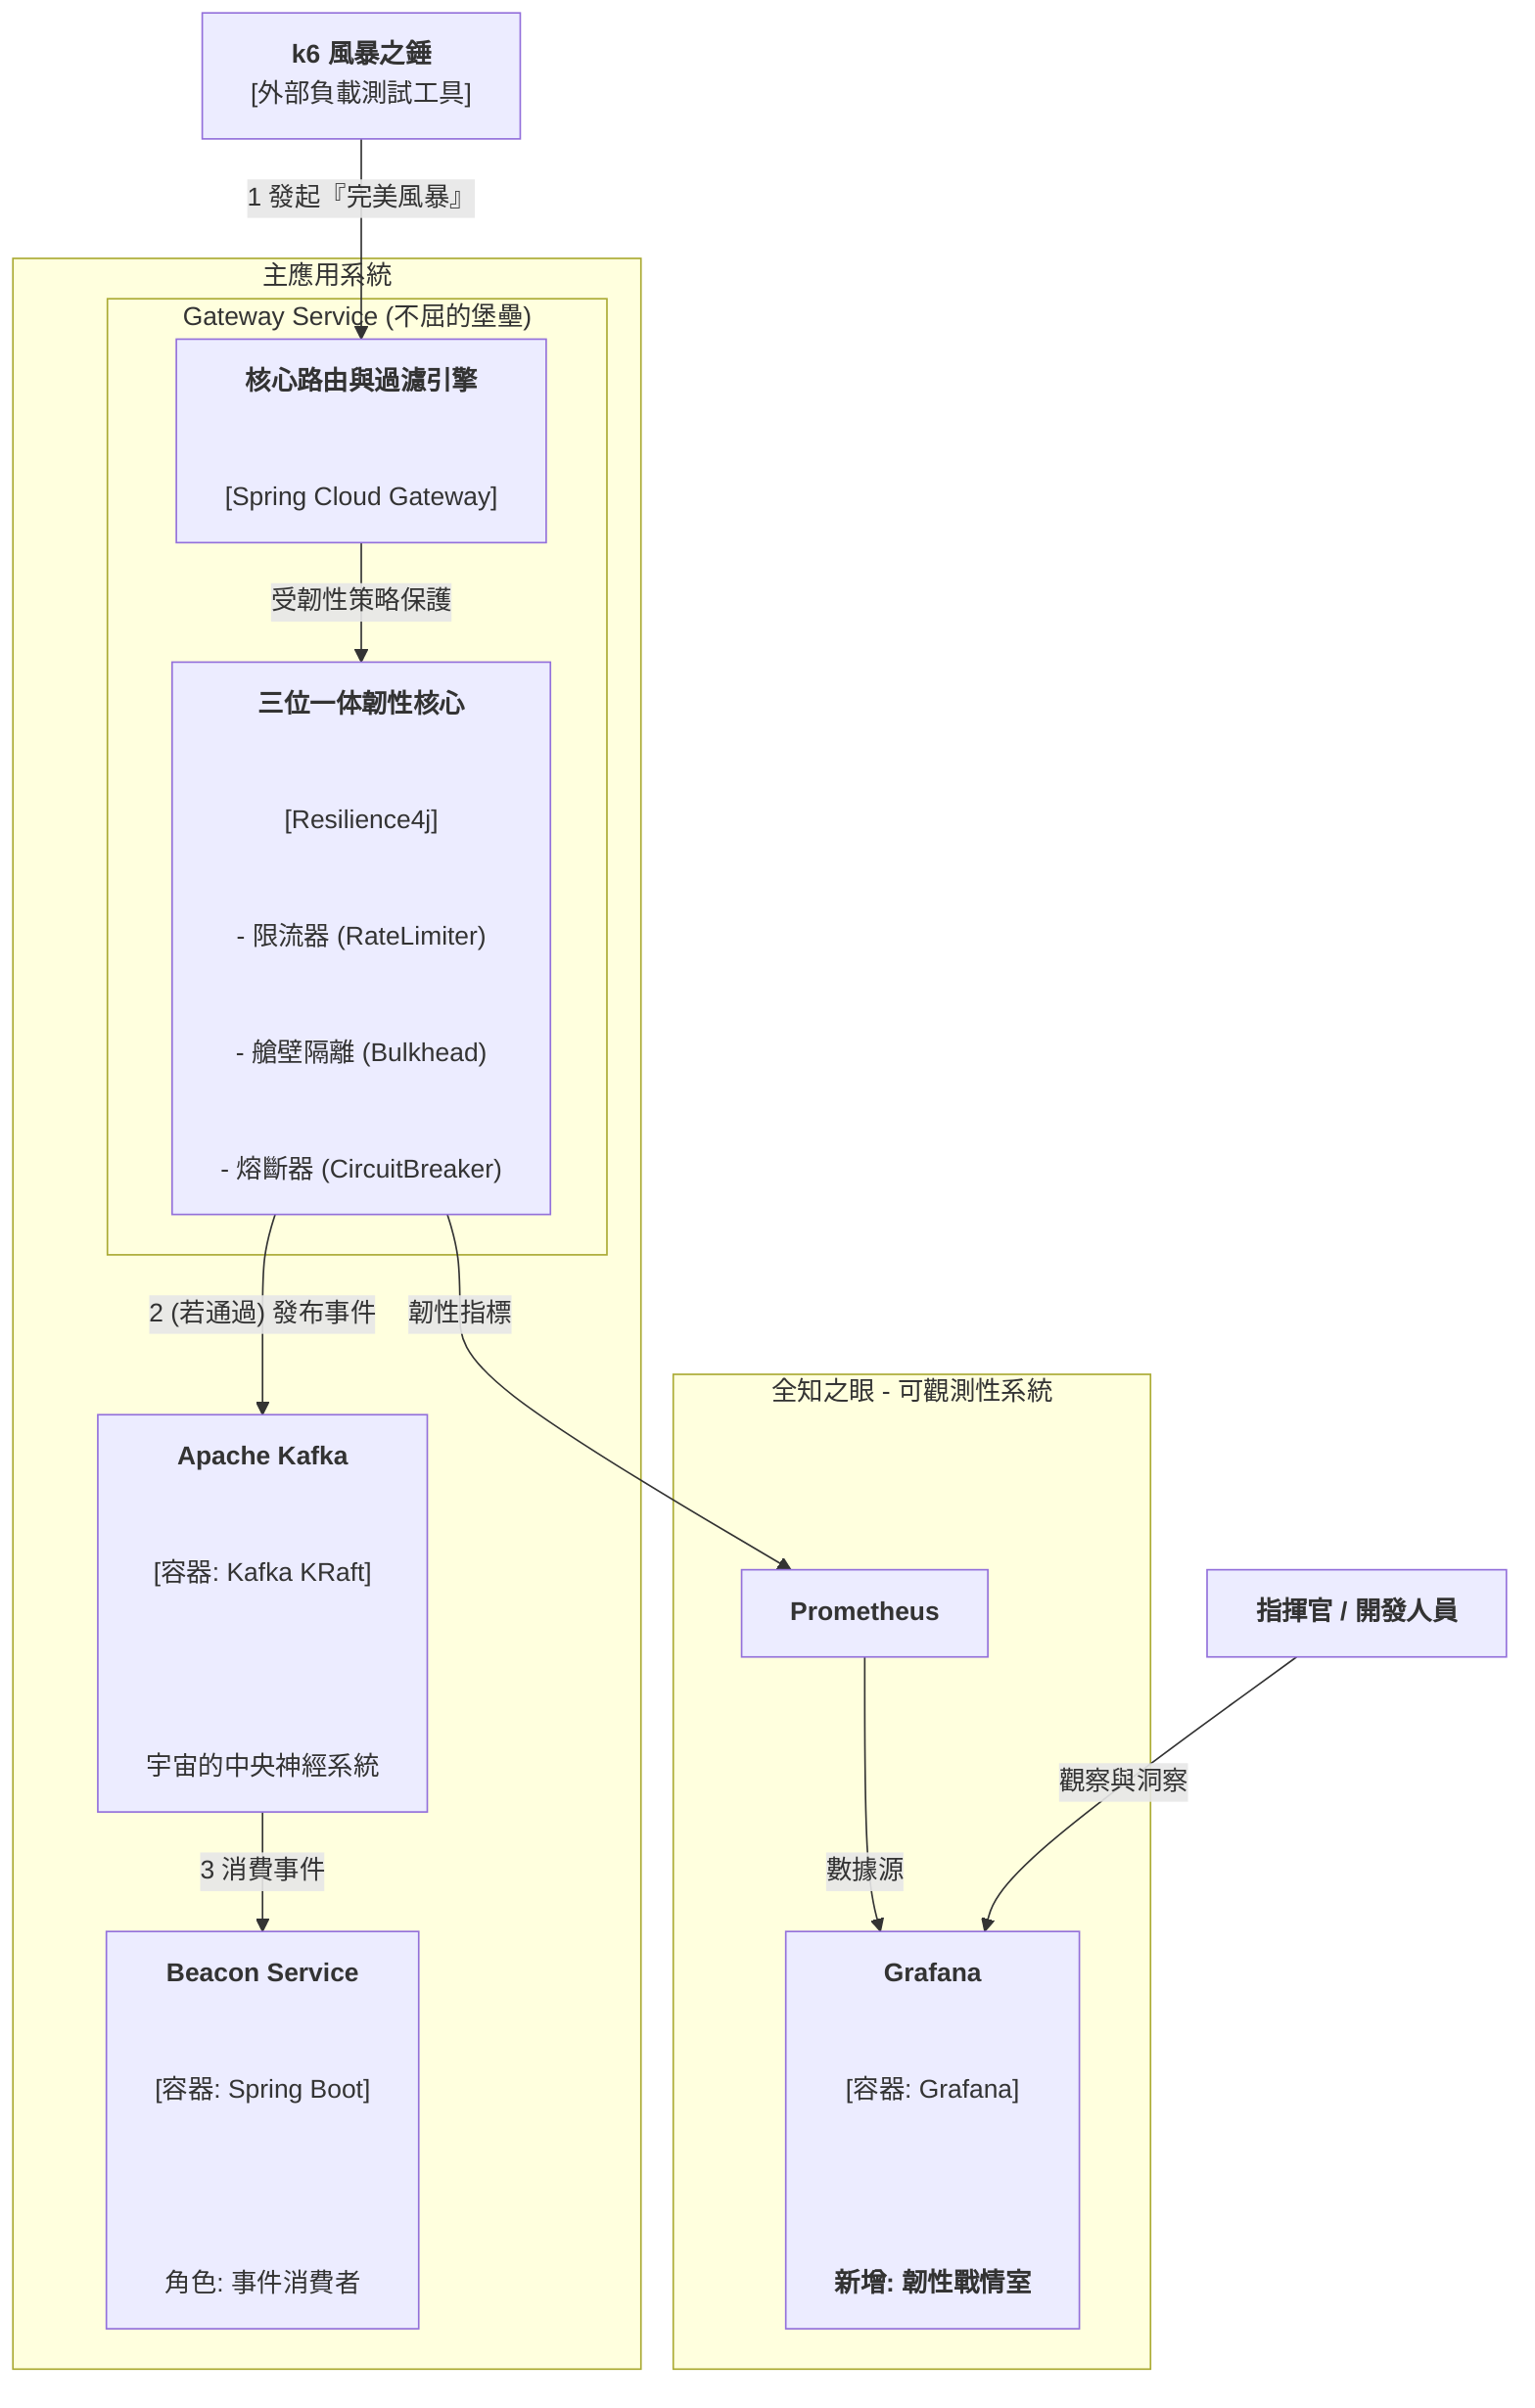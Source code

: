 graph TD
    %% C2 - Container Diagram for Act IV: The Unyielding Citadel
    %% Version 4.0 - Tactical Upgrade

    A["<b>指揮官 / 開發人員</b>"]
    Ext_Storm["<b>k6 風暴之錘</b><br>[外部負載測試工具]"]

    subgraph "主應用系統"
        direction LR
        
        subgraph "Gateway Service (不屈的堡壘)"
            direction TB
            C1_Core["
                <b>核心路由與過濾引擎</b>
                <br>
                [Spring Cloud Gateway]
            "]

            C1_Resilience["
                <b>三位一体韌性核心</b>
                <br>
                [Resilience4j]
                <br>
                - 限流器 (RateLimiter)
                <br>
                - 艙壁隔離 (Bulkhead)
                <br>
                - 熔斷器 (CircuitBreaker)
            "]

            C1_Core -- "受韌性策略保護" --> C1_Resilience
        end

        Kafka["
            <b>Apache Kafka</b>
            <br>
            [容器: Kafka KRaft]
            <br>
            <br>
            宇宙的中央神經系統
        "]

        C2["
            <b>Beacon Service</b>
            <br>
            [容器: Spring Boot]
            <br>
            <br>
            角色: 事件消費者
        "]
    end

    subgraph "全知之眼 - 可觀測性系統"
        Grafana["
            <b>Grafana</b>
            <br>
            [容器: Grafana]
            <br>
            <br>
            <b>新增: 韌性戰情室</b>
        "]
        Prometheus["<b>Prometheus</b>"]
        %% Other components hidden for clarity
    end

    %% Data Flows
    Ext_Storm -- "1 發起『完美風暴』" --> C1_Core
    C1_Resilience -- "2 (若通過) 發布事件" --> Kafka
    Kafka -- "3 消費事件" --> C2

    C1_Resilience -- "韌性指標" --> Prometheus
    Prometheus -- "數據源" --> Grafana
    A -- "觀察與洞察" --> Grafana